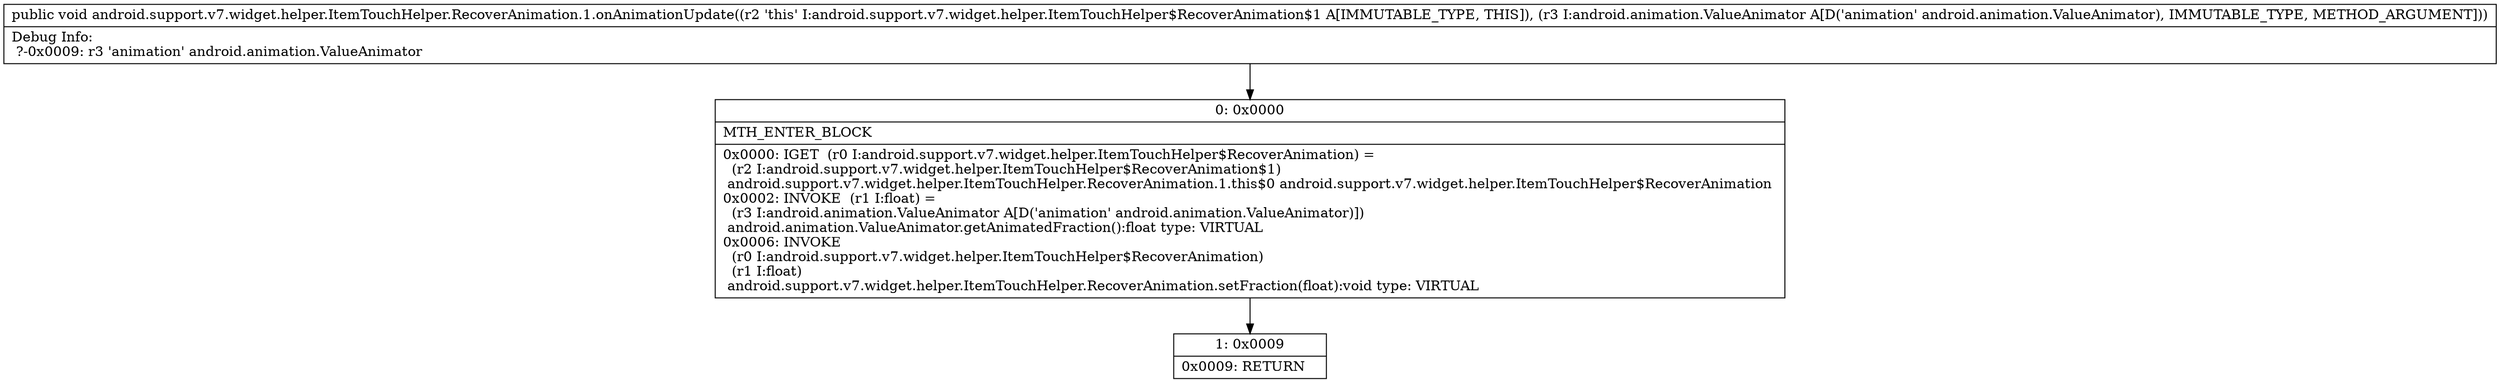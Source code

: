 digraph "CFG forandroid.support.v7.widget.helper.ItemTouchHelper.RecoverAnimation.1.onAnimationUpdate(Landroid\/animation\/ValueAnimator;)V" {
Node_0 [shape=record,label="{0\:\ 0x0000|MTH_ENTER_BLOCK\l|0x0000: IGET  (r0 I:android.support.v7.widget.helper.ItemTouchHelper$RecoverAnimation) = \l  (r2 I:android.support.v7.widget.helper.ItemTouchHelper$RecoverAnimation$1)\l android.support.v7.widget.helper.ItemTouchHelper.RecoverAnimation.1.this$0 android.support.v7.widget.helper.ItemTouchHelper$RecoverAnimation \l0x0002: INVOKE  (r1 I:float) = \l  (r3 I:android.animation.ValueAnimator A[D('animation' android.animation.ValueAnimator)])\l android.animation.ValueAnimator.getAnimatedFraction():float type: VIRTUAL \l0x0006: INVOKE  \l  (r0 I:android.support.v7.widget.helper.ItemTouchHelper$RecoverAnimation)\l  (r1 I:float)\l android.support.v7.widget.helper.ItemTouchHelper.RecoverAnimation.setFraction(float):void type: VIRTUAL \l}"];
Node_1 [shape=record,label="{1\:\ 0x0009|0x0009: RETURN   \l}"];
MethodNode[shape=record,label="{public void android.support.v7.widget.helper.ItemTouchHelper.RecoverAnimation.1.onAnimationUpdate((r2 'this' I:android.support.v7.widget.helper.ItemTouchHelper$RecoverAnimation$1 A[IMMUTABLE_TYPE, THIS]), (r3 I:android.animation.ValueAnimator A[D('animation' android.animation.ValueAnimator), IMMUTABLE_TYPE, METHOD_ARGUMENT]))  | Debug Info:\l  ?\-0x0009: r3 'animation' android.animation.ValueAnimator\l}"];
MethodNode -> Node_0;
Node_0 -> Node_1;
}

